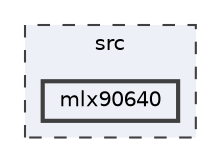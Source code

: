 digraph "src/mlx90640"
{
 // LATEX_PDF_SIZE
  bgcolor="transparent";
  edge [fontname=Helvetica,fontsize=10,labelfontname=Helvetica,labelfontsize=10];
  node [fontname=Helvetica,fontsize=10,shape=box,height=0.2,width=0.4];
  compound=true
  subgraph clusterdir_68267d1309a1af8e8297ef4c3efbcdba {
    graph [ bgcolor="#edf0f7", pencolor="grey25", label="src", fontname=Helvetica,fontsize=10 style="filled,dashed", URL="dir_68267d1309a1af8e8297ef4c3efbcdba.html",tooltip=""]
  dir_939ce785d17f7fa37b8e3700939f2840 [label="mlx90640", fillcolor="#edf0f7", color="grey25", style="filled,bold", URL="dir_939ce785d17f7fa37b8e3700939f2840.html",tooltip=""];
  }
}
